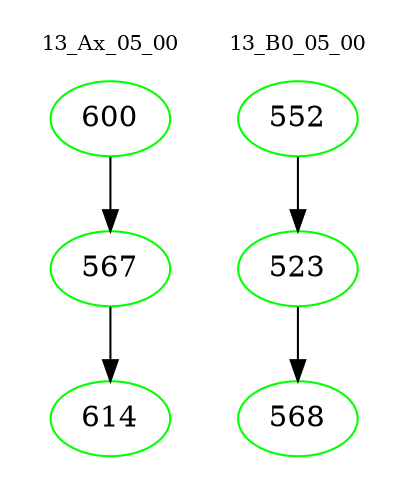 digraph{
subgraph cluster_0 {
color = white
label = "13_Ax_05_00";
fontsize=10;
T0_600 [label="600", color="green"]
T0_600 -> T0_567 [color="black"]
T0_567 [label="567", color="green"]
T0_567 -> T0_614 [color="black"]
T0_614 [label="614", color="green"]
}
subgraph cluster_1 {
color = white
label = "13_B0_05_00";
fontsize=10;
T1_552 [label="552", color="green"]
T1_552 -> T1_523 [color="black"]
T1_523 [label="523", color="green"]
T1_523 -> T1_568 [color="black"]
T1_568 [label="568", color="green"]
}
}
